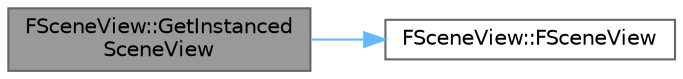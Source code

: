 digraph "FSceneView::GetInstancedSceneView"
{
 // INTERACTIVE_SVG=YES
 // LATEX_PDF_SIZE
  bgcolor="transparent";
  edge [fontname=Helvetica,fontsize=10,labelfontname=Helvetica,labelfontsize=10];
  node [fontname=Helvetica,fontsize=10,shape=box,height=0.2,width=0.4];
  rankdir="LR";
  Node1 [id="Node000001",label="FSceneView::GetInstanced\lSceneView",height=0.2,width=0.4,color="gray40", fillcolor="grey60", style="filled", fontcolor="black",tooltip="Get the first secondary view associated with the primary view."];
  Node1 -> Node2 [id="edge1_Node000001_Node000002",color="steelblue1",style="solid",tooltip=" "];
  Node2 [id="Node000002",label="FSceneView::FSceneView",height=0.2,width=0.4,color="grey40", fillcolor="white", style="filled",URL="$d1/d4c/classFSceneView.html#add3797bd813ab4341cc6438c5633d1bf",tooltip="Initialization constructor."];
}
